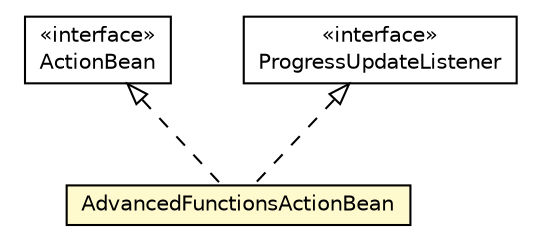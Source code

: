 #!/usr/local/bin/dot
#
# Class diagram 
# Generated by UMLGraph version R5_6-24-gf6e263 (http://www.umlgraph.org/)
#

digraph G {
	edge [fontname="Helvetica",fontsize=10,labelfontname="Helvetica",labelfontsize=10];
	node [fontname="Helvetica",fontsize=10,shape=plaintext];
	nodesep=0.25;
	ranksep=0.5;
	// nl.b3p.brmo.service.stripes.AdvancedFunctionsActionBean
	c389 [label=<<table title="nl.b3p.brmo.service.stripes.AdvancedFunctionsActionBean" border="0" cellborder="1" cellspacing="0" cellpadding="2" port="p" bgcolor="lemonChiffon" href="./AdvancedFunctionsActionBean.html">
		<tr><td><table border="0" cellspacing="0" cellpadding="1">
<tr><td align="center" balign="center"> AdvancedFunctionsActionBean </td></tr>
		</table></td></tr>
		</table>>, URL="./AdvancedFunctionsActionBean.html", fontname="Helvetica", fontcolor="black", fontsize=10.0];
	//nl.b3p.brmo.service.stripes.AdvancedFunctionsActionBean implements net.sourceforge.stripes.action.ActionBean
	c429:p -> c389:p [dir=back,arrowtail=empty,style=dashed];
	//nl.b3p.brmo.service.stripes.AdvancedFunctionsActionBean implements nl.b3p.brmo.loader.ProgressUpdateListener
	c430:p -> c389:p [dir=back,arrowtail=empty,style=dashed];
	// net.sourceforge.stripes.action.ActionBean
	c429 [label=<<table title="net.sourceforge.stripes.action.ActionBean" border="0" cellborder="1" cellspacing="0" cellpadding="2" port="p">
		<tr><td><table border="0" cellspacing="0" cellpadding="1">
<tr><td align="center" balign="center"> &#171;interface&#187; </td></tr>
<tr><td align="center" balign="center"> ActionBean </td></tr>
		</table></td></tr>
		</table>>, URL="null", fontname="Helvetica", fontcolor="black", fontsize=10.0];
	// nl.b3p.brmo.loader.ProgressUpdateListener
	c430 [label=<<table title="nl.b3p.brmo.loader.ProgressUpdateListener" border="0" cellborder="1" cellspacing="0" cellpadding="2" port="p">
		<tr><td><table border="0" cellspacing="0" cellpadding="1">
<tr><td align="center" balign="center"> &#171;interface&#187; </td></tr>
<tr><td align="center" balign="center"> ProgressUpdateListener </td></tr>
		</table></td></tr>
		</table>>, URL="null", fontname="Helvetica", fontcolor="black", fontsize=10.0];
}

